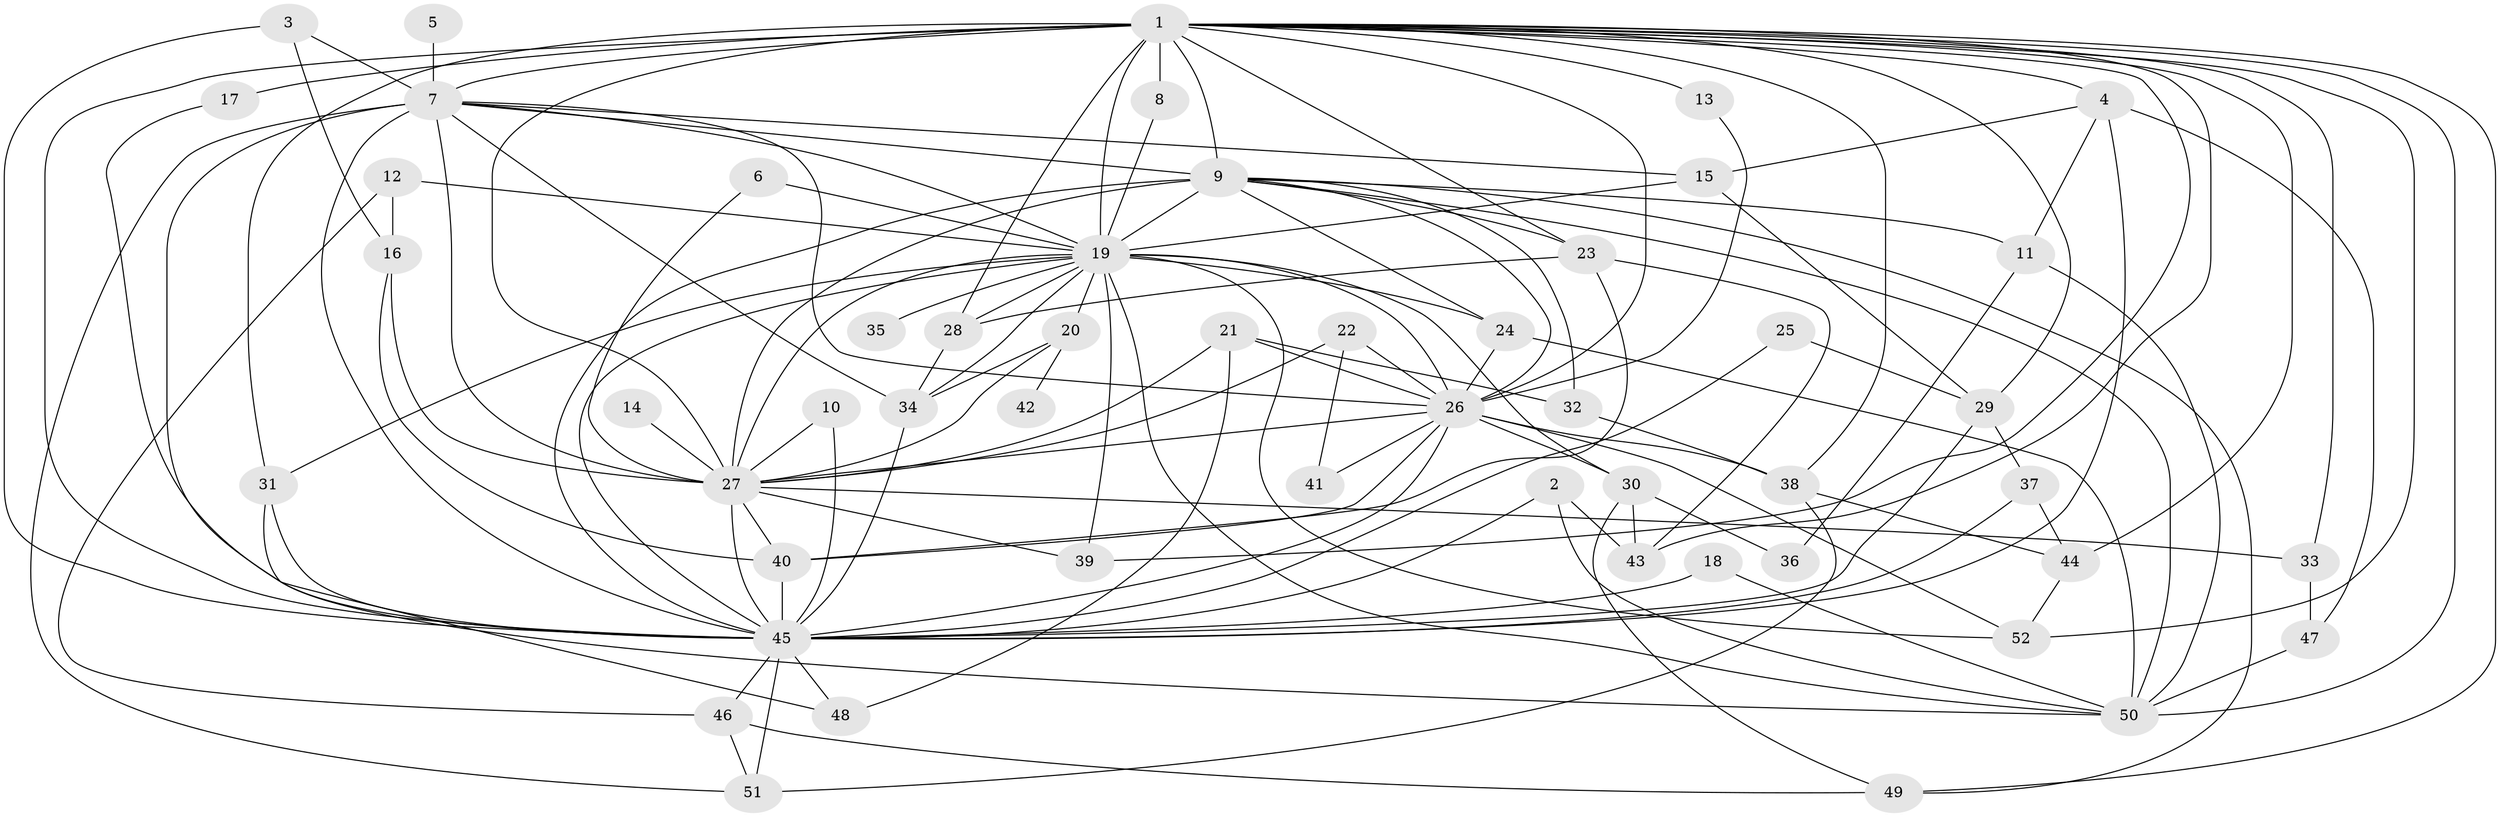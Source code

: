 // original degree distribution, {26: 0.009708737864077669, 17: 0.019417475728155338, 13: 0.009708737864077669, 14: 0.009708737864077669, 16: 0.009708737864077669, 24: 0.019417475728155338, 18: 0.009708737864077669, 28: 0.009708737864077669, 3: 0.1650485436893204, 9: 0.009708737864077669, 4: 0.1262135922330097, 5: 0.06796116504854369, 2: 0.5145631067961165, 6: 0.019417475728155338}
// Generated by graph-tools (version 1.1) at 2025/01/03/09/25 03:01:35]
// undirected, 52 vertices, 135 edges
graph export_dot {
graph [start="1"]
  node [color=gray90,style=filled];
  1;
  2;
  3;
  4;
  5;
  6;
  7;
  8;
  9;
  10;
  11;
  12;
  13;
  14;
  15;
  16;
  17;
  18;
  19;
  20;
  21;
  22;
  23;
  24;
  25;
  26;
  27;
  28;
  29;
  30;
  31;
  32;
  33;
  34;
  35;
  36;
  37;
  38;
  39;
  40;
  41;
  42;
  43;
  44;
  45;
  46;
  47;
  48;
  49;
  50;
  51;
  52;
  1 -- 4 [weight=1.0];
  1 -- 7 [weight=4.0];
  1 -- 8 [weight=2.0];
  1 -- 9 [weight=5.0];
  1 -- 13 [weight=2.0];
  1 -- 17 [weight=2.0];
  1 -- 19 [weight=5.0];
  1 -- 23 [weight=1.0];
  1 -- 26 [weight=4.0];
  1 -- 27 [weight=6.0];
  1 -- 28 [weight=1.0];
  1 -- 29 [weight=1.0];
  1 -- 31 [weight=1.0];
  1 -- 33 [weight=1.0];
  1 -- 38 [weight=1.0];
  1 -- 39 [weight=1.0];
  1 -- 43 [weight=1.0];
  1 -- 44 [weight=2.0];
  1 -- 45 [weight=4.0];
  1 -- 49 [weight=1.0];
  1 -- 50 [weight=1.0];
  1 -- 52 [weight=1.0];
  2 -- 43 [weight=1.0];
  2 -- 45 [weight=1.0];
  2 -- 50 [weight=1.0];
  3 -- 7 [weight=1.0];
  3 -- 16 [weight=1.0];
  3 -- 45 [weight=1.0];
  4 -- 11 [weight=1.0];
  4 -- 15 [weight=1.0];
  4 -- 45 [weight=1.0];
  4 -- 47 [weight=1.0];
  5 -- 7 [weight=1.0];
  6 -- 19 [weight=1.0];
  6 -- 27 [weight=1.0];
  7 -- 9 [weight=1.0];
  7 -- 15 [weight=1.0];
  7 -- 19 [weight=1.0];
  7 -- 26 [weight=2.0];
  7 -- 27 [weight=1.0];
  7 -- 34 [weight=1.0];
  7 -- 45 [weight=1.0];
  7 -- 50 [weight=1.0];
  7 -- 51 [weight=1.0];
  8 -- 19 [weight=1.0];
  9 -- 11 [weight=1.0];
  9 -- 19 [weight=1.0];
  9 -- 23 [weight=1.0];
  9 -- 24 [weight=1.0];
  9 -- 26 [weight=1.0];
  9 -- 27 [weight=1.0];
  9 -- 32 [weight=2.0];
  9 -- 45 [weight=2.0];
  9 -- 49 [weight=1.0];
  9 -- 50 [weight=1.0];
  10 -- 27 [weight=1.0];
  10 -- 45 [weight=1.0];
  11 -- 36 [weight=1.0];
  11 -- 50 [weight=1.0];
  12 -- 16 [weight=1.0];
  12 -- 19 [weight=1.0];
  12 -- 46 [weight=1.0];
  13 -- 26 [weight=1.0];
  14 -- 27 [weight=1.0];
  15 -- 19 [weight=1.0];
  15 -- 29 [weight=1.0];
  16 -- 27 [weight=1.0];
  16 -- 40 [weight=1.0];
  17 -- 45 [weight=1.0];
  18 -- 45 [weight=1.0];
  18 -- 50 [weight=1.0];
  19 -- 20 [weight=1.0];
  19 -- 24 [weight=1.0];
  19 -- 26 [weight=1.0];
  19 -- 27 [weight=1.0];
  19 -- 28 [weight=2.0];
  19 -- 30 [weight=1.0];
  19 -- 31 [weight=1.0];
  19 -- 34 [weight=1.0];
  19 -- 35 [weight=1.0];
  19 -- 39 [weight=1.0];
  19 -- 45 [weight=1.0];
  19 -- 50 [weight=1.0];
  19 -- 52 [weight=1.0];
  20 -- 27 [weight=1.0];
  20 -- 34 [weight=1.0];
  20 -- 42 [weight=1.0];
  21 -- 26 [weight=1.0];
  21 -- 27 [weight=1.0];
  21 -- 32 [weight=1.0];
  21 -- 48 [weight=1.0];
  22 -- 26 [weight=1.0];
  22 -- 27 [weight=2.0];
  22 -- 41 [weight=1.0];
  23 -- 28 [weight=1.0];
  23 -- 40 [weight=1.0];
  23 -- 43 [weight=1.0];
  24 -- 26 [weight=1.0];
  24 -- 50 [weight=1.0];
  25 -- 29 [weight=1.0];
  25 -- 45 [weight=1.0];
  26 -- 27 [weight=2.0];
  26 -- 30 [weight=1.0];
  26 -- 38 [weight=2.0];
  26 -- 40 [weight=1.0];
  26 -- 41 [weight=1.0];
  26 -- 45 [weight=3.0];
  26 -- 52 [weight=1.0];
  27 -- 33 [weight=1.0];
  27 -- 39 [weight=1.0];
  27 -- 40 [weight=1.0];
  27 -- 45 [weight=1.0];
  28 -- 34 [weight=1.0];
  29 -- 37 [weight=1.0];
  29 -- 45 [weight=2.0];
  30 -- 36 [weight=1.0];
  30 -- 43 [weight=1.0];
  30 -- 49 [weight=1.0];
  31 -- 45 [weight=1.0];
  31 -- 48 [weight=1.0];
  32 -- 38 [weight=1.0];
  33 -- 47 [weight=1.0];
  34 -- 45 [weight=1.0];
  37 -- 44 [weight=1.0];
  37 -- 45 [weight=1.0];
  38 -- 44 [weight=1.0];
  38 -- 51 [weight=1.0];
  40 -- 45 [weight=1.0];
  44 -- 52 [weight=1.0];
  45 -- 46 [weight=1.0];
  45 -- 48 [weight=1.0];
  45 -- 51 [weight=1.0];
  46 -- 49 [weight=1.0];
  46 -- 51 [weight=1.0];
  47 -- 50 [weight=1.0];
}
